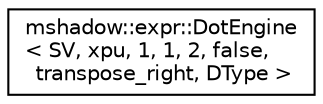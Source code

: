 digraph "Graphical Class Hierarchy"
{
 // LATEX_PDF_SIZE
  edge [fontname="Helvetica",fontsize="10",labelfontname="Helvetica",labelfontsize="10"];
  node [fontname="Helvetica",fontsize="10",shape=record];
  rankdir="LR";
  Node0 [label="mshadow::expr::DotEngine\l\< SV, xpu, 1, 1, 2, false,\l transpose_right, DType \>",height=0.2,width=0.4,color="black", fillcolor="white", style="filled",URL="$structmshadow_1_1expr_1_1DotEngine_3_01SV_00_01xpu_00_011_00_011_00_012_00_01false_00_01transpose__right_00_01DType_01_4.html",tooltip=" "];
}
